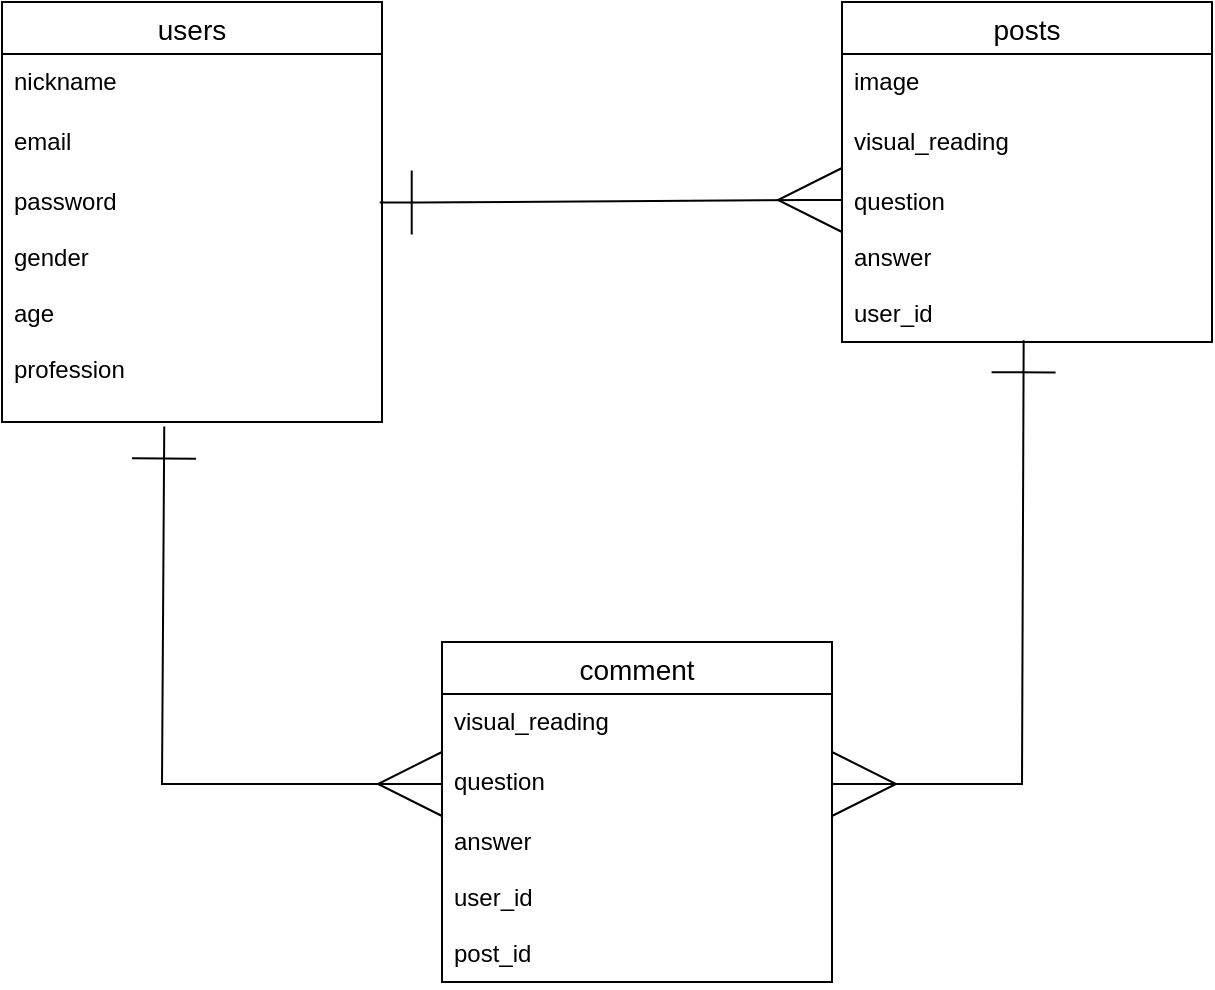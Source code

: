 <mxfile version="14.2.4" type="embed">
    <diagram id="v6ymwW4vT5yp-pEMsYwB" name="ページ1">
        <mxGraphModel dx="918" dy="975" grid="1" gridSize="10" guides="1" tooltips="1" connect="1" arrows="1" fold="1" page="1" pageScale="1" pageWidth="850" pageHeight="1100" math="0" shadow="0">
            <root>
                <mxCell id="0"/>
                <mxCell id="1" parent="0"/>
                <mxCell id="2" value="users" style="swimlane;fontStyle=0;childLayout=stackLayout;horizontal=1;startSize=26;horizontalStack=0;resizeParent=1;resizeParentMax=0;resizeLast=0;collapsible=1;marginBottom=0;align=center;fontSize=14;" vertex="1" parent="1">
                    <mxGeometry x="60" y="280" width="190" height="210" as="geometry"/>
                </mxCell>
                <mxCell id="3" value="nickname" style="text;strokeColor=none;fillColor=none;spacingLeft=4;spacingRight=4;overflow=hidden;rotatable=0;points=[[0,0.5],[1,0.5]];portConstraint=eastwest;fontSize=12;" vertex="1" parent="2">
                    <mxGeometry y="26" width="190" height="30" as="geometry"/>
                </mxCell>
                <mxCell id="4" value="email" style="text;strokeColor=none;fillColor=none;spacingLeft=4;spacingRight=4;overflow=hidden;rotatable=0;points=[[0,0.5],[1,0.5]];portConstraint=eastwest;fontSize=12;" vertex="1" parent="2">
                    <mxGeometry y="56" width="190" height="30" as="geometry"/>
                </mxCell>
                <mxCell id="5" value="password&#10;&#10;gender&#10;&#10;age&#10;&#10;profession" style="text;strokeColor=none;fillColor=none;spacingLeft=4;spacingRight=4;overflow=hidden;rotatable=0;points=[[0,0.5],[1,0.5]];portConstraint=eastwest;fontSize=12;" vertex="1" parent="2">
                    <mxGeometry y="86" width="190" height="124" as="geometry"/>
                </mxCell>
                <mxCell id="6" value="posts" style="swimlane;fontStyle=0;childLayout=stackLayout;horizontal=1;startSize=26;horizontalStack=0;resizeParent=1;resizeParentMax=0;resizeLast=0;collapsible=1;marginBottom=0;align=center;fontSize=14;" vertex="1" parent="1">
                    <mxGeometry x="480" y="280" width="185" height="170" as="geometry"/>
                </mxCell>
                <mxCell id="7" value="image" style="text;strokeColor=none;fillColor=none;spacingLeft=4;spacingRight=4;overflow=hidden;rotatable=0;points=[[0,0.5],[1,0.5]];portConstraint=eastwest;fontSize=12;" vertex="1" parent="6">
                    <mxGeometry y="26" width="185" height="30" as="geometry"/>
                </mxCell>
                <mxCell id="8" value="visual_reading" style="text;strokeColor=none;fillColor=none;spacingLeft=4;spacingRight=4;overflow=hidden;rotatable=0;points=[[0,0.5],[1,0.5]];portConstraint=eastwest;fontSize=12;" vertex="1" parent="6">
                    <mxGeometry y="56" width="185" height="30" as="geometry"/>
                </mxCell>
                <mxCell id="9" value="question&#10;&#10;answer&#10;&#10;user_id" style="text;strokeColor=none;fillColor=none;spacingLeft=4;spacingRight=4;overflow=hidden;rotatable=0;points=[[0,0.5],[1,0.5]];portConstraint=eastwest;fontSize=12;" vertex="1" parent="6">
                    <mxGeometry y="86" width="185" height="84" as="geometry"/>
                </mxCell>
                <mxCell id="10" value="comment" style="swimlane;fontStyle=0;childLayout=stackLayout;horizontal=1;startSize=26;horizontalStack=0;resizeParent=1;resizeParentMax=0;resizeLast=0;collapsible=1;marginBottom=0;align=center;fontSize=14;swimlaneFillColor=none;" vertex="1" parent="1">
                    <mxGeometry x="280" y="600" width="195" height="170" as="geometry"/>
                </mxCell>
                <mxCell id="11" value="visual_reading" style="text;strokeColor=none;fillColor=none;spacingLeft=4;spacingRight=4;overflow=hidden;rotatable=0;points=[[0,0.5],[1,0.5]];portConstraint=eastwest;fontSize=12;" vertex="1" parent="10">
                    <mxGeometry y="26" width="195" height="30" as="geometry"/>
                </mxCell>
                <mxCell id="12" value="question" style="text;strokeColor=none;fillColor=none;spacingLeft=4;spacingRight=4;overflow=hidden;rotatable=0;points=[[0,0.5],[1,0.5]];portConstraint=eastwest;fontSize=12;" vertex="1" parent="10">
                    <mxGeometry y="56" width="195" height="30" as="geometry"/>
                </mxCell>
                <mxCell id="13" value="answer&#10;&#10;user_id&#10;&#10;post_id" style="text;strokeColor=none;fillColor=none;spacingLeft=4;spacingRight=4;overflow=hidden;rotatable=0;points=[[0,0.5],[1,0.5]];portConstraint=eastwest;fontSize=12;" vertex="1" parent="10">
                    <mxGeometry y="86" width="195" height="84" as="geometry"/>
                </mxCell>
                <mxCell id="14" value="" style="edgeStyle=entityRelationEdgeStyle;fontSize=12;html=1;endArrow=ERmany;endFill=0;startArrow=ERone;startFill=0;endSize=30;startSize=30;exitX=0.994;exitY=0.115;exitDx=0;exitDy=0;exitPerimeter=0;" edge="1" parent="1" source="5">
                    <mxGeometry width="100" height="100" relative="1" as="geometry">
                        <mxPoint x="275" y="400" as="sourcePoint"/>
                        <mxPoint x="480" y="379" as="targetPoint"/>
                    </mxGeometry>
                </mxCell>
                <mxCell id="16" value="" style="endArrow=ERmany;html=1;rounded=0;endFill=0;entryX=0;entryY=0.5;entryDx=0;entryDy=0;endSize=30;exitX=0.427;exitY=1.018;exitDx=0;exitDy=0;exitPerimeter=0;startArrow=ERone;startFill=0;startSize=30;" edge="1" parent="1" source="5" target="12">
                    <mxGeometry relative="1" as="geometry">
                        <mxPoint x="140" y="500" as="sourcePoint"/>
                        <mxPoint x="250" y="650" as="targetPoint"/>
                        <Array as="points">
                            <mxPoint x="140" y="671"/>
                        </Array>
                    </mxGeometry>
                </mxCell>
                <mxCell id="18" value="" style="endArrow=ERmany;html=1;rounded=0;endFill=0;endSize=30;startArrow=ERone;startFill=0;startSize=30;entryX=1;entryY=0.5;entryDx=0;entryDy=0;exitX=0.491;exitY=0.99;exitDx=0;exitDy=0;exitPerimeter=0;" edge="1" parent="1" source="9" target="12">
                    <mxGeometry relative="1" as="geometry">
                        <mxPoint x="570" y="460" as="sourcePoint"/>
                        <mxPoint x="480" y="620" as="targetPoint"/>
                        <Array as="points">
                            <mxPoint x="570" y="671"/>
                        </Array>
                    </mxGeometry>
                </mxCell>
            </root>
        </mxGraphModel>
    </diagram>
</mxfile>